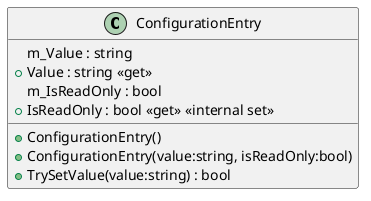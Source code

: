 @startuml
class ConfigurationEntry {
    m_Value : string
    + Value : string <<get>>
    m_IsReadOnly : bool
    + IsReadOnly : bool <<get>> <<internal set>>
    + ConfigurationEntry()
    + ConfigurationEntry(value:string, isReadOnly:bool)
    + TrySetValue(value:string) : bool
}
@enduml

